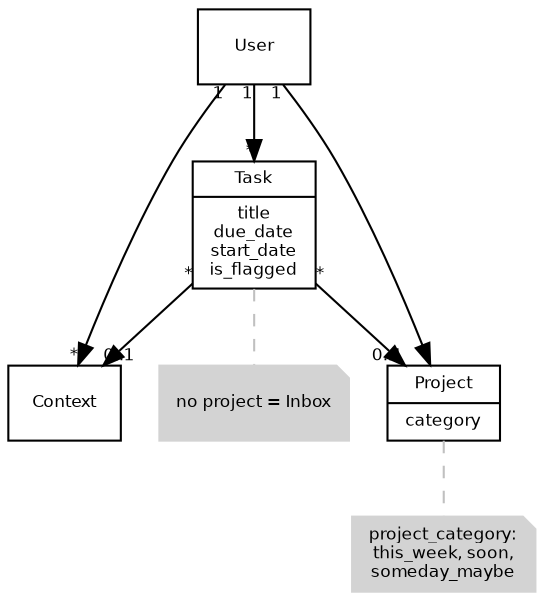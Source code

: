 // How to generate the SVG file:
// dot -Tsvg -odoc/domain_model/gethdo-domain-model.svg doc/domain_model/gethdo-domain-model.dot
digraph GethdoDomainModel {

  //
  // Layout basics
  //

  fontname = "Bitstream Vera Sans, Arial"
  fontsize = 8

  node [
    fontname = "Bitstream Vera Sans, Arial"
    fontsize = 8
    shape = "record"
  ]

  edge [
    fontname = "Bitstream Vera Sans, Arial"
    fontsize = 8
  ]


  //
  // Entities
  //

   Context [label = "Context"]
   Project [label = "{Project | category}"]
   Task    [label = "{Task | title\ndue_date\nstart_date\nis_flagged}"]
   User    [label = "User"]


  //
  // Relations without labels
  //

  edge [
    label = ""
    arrowtail = ""
    dir = ""
  ]

  User -> Context [taillabel="1"    headlabel="*"]
  User -> Project [taillabel="1"    headlabel="*"]
  User -> Task    [taillabel="1"    headlabel="*"]
  Task -> Context [taillabel="*"    headlabel="0..1"]
  Task -> Project [taillabel="*"    headlabel="0..1"]


  //
  // Relations with labels
  //

  edge [
    arrowtail = ""
    dir = ""
  ]


  //
  // Inheritance
  //

  edge [
    taillabel = ""
    headlabel = ""
    arrowtail = "empty"
    dir = "back"
    label = ""
  ]


  //
  // Notes
  //

  node [
    fontname = "Bitstream Vera Sans, Arial"
    fontsize = 8
    shape = "note"
    style = filled
    color = lightgrey
 ]

  edge [
    style = dashed
    arrowtail = "none"
    arrowhead = "none"
    label = ""
    color = grey
  ]

  Note_Project [label = "project_category:\nthis_week, soon,\nsomeday_maybe"]
  Project -> Note_Project

  Note_Task [label = "no project = Inbox"]
  Task -> Note_Task


  //
  // Invisible edges to improve the layout
  //

  edge [
    style = invis
    label = ""
  ]


  //
  // Questions
  //

  node [
    fontname = "Bitstream Vera Sans, Arial"
    fontsize = 8
    shape = ellipse
    style = filled
    color = orange
  ]

  edge [
    style = dashed
    arrowtail = "none"
    arrowhead = "none"
    label = ""
    color = orange
  ]

}